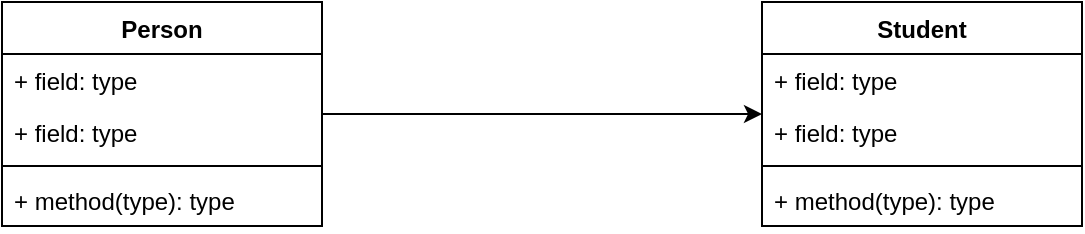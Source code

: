 <mxfile version="25.0.3">
  <diagram name="第 1 页" id="EaCTQeCG9otfXPfETA6u">
    <mxGraphModel dx="1065" dy="478" grid="1" gridSize="10" guides="1" tooltips="1" connect="1" arrows="1" fold="1" page="1" pageScale="1" pageWidth="827" pageHeight="1169" math="0" shadow="0">
      <root>
        <mxCell id="0" />
        <mxCell id="1" parent="0" />
        <mxCell id="OKhe3jmgz2209q3ZY0ul-19" value="" style="edgeStyle=orthogonalEdgeStyle;rounded=0;orthogonalLoop=1;jettySize=auto;html=1;" edge="1" parent="1" source="OKhe3jmgz2209q3ZY0ul-6" target="OKhe3jmgz2209q3ZY0ul-14">
          <mxGeometry relative="1" as="geometry" />
        </mxCell>
        <mxCell id="OKhe3jmgz2209q3ZY0ul-6" value="Person" style="swimlane;fontStyle=1;align=center;verticalAlign=top;childLayout=stackLayout;horizontal=1;startSize=26;horizontalStack=0;resizeParent=1;resizeParentMax=0;resizeLast=0;collapsible=1;marginBottom=0;whiteSpace=wrap;html=1;" vertex="1" parent="1">
          <mxGeometry x="60" y="70" width="160" height="112" as="geometry" />
        </mxCell>
        <mxCell id="OKhe3jmgz2209q3ZY0ul-7" value="+ field: type" style="text;strokeColor=none;fillColor=none;align=left;verticalAlign=top;spacingLeft=4;spacingRight=4;overflow=hidden;rotatable=0;points=[[0,0.5],[1,0.5]];portConstraint=eastwest;whiteSpace=wrap;html=1;" vertex="1" parent="OKhe3jmgz2209q3ZY0ul-6">
          <mxGeometry y="26" width="160" height="26" as="geometry" />
        </mxCell>
        <mxCell id="OKhe3jmgz2209q3ZY0ul-12" value="+ field: type" style="text;strokeColor=none;fillColor=none;align=left;verticalAlign=top;spacingLeft=4;spacingRight=4;overflow=hidden;rotatable=0;points=[[0,0.5],[1,0.5]];portConstraint=eastwest;whiteSpace=wrap;html=1;" vertex="1" parent="OKhe3jmgz2209q3ZY0ul-6">
          <mxGeometry y="52" width="160" height="26" as="geometry" />
        </mxCell>
        <mxCell id="OKhe3jmgz2209q3ZY0ul-8" value="" style="line;strokeWidth=1;fillColor=none;align=left;verticalAlign=middle;spacingTop=-1;spacingLeft=3;spacingRight=3;rotatable=0;labelPosition=right;points=[];portConstraint=eastwest;strokeColor=inherit;" vertex="1" parent="OKhe3jmgz2209q3ZY0ul-6">
          <mxGeometry y="78" width="160" height="8" as="geometry" />
        </mxCell>
        <mxCell id="OKhe3jmgz2209q3ZY0ul-9" value="+ method(type): type" style="text;strokeColor=none;fillColor=none;align=left;verticalAlign=top;spacingLeft=4;spacingRight=4;overflow=hidden;rotatable=0;points=[[0,0.5],[1,0.5]];portConstraint=eastwest;whiteSpace=wrap;html=1;" vertex="1" parent="OKhe3jmgz2209q3ZY0ul-6">
          <mxGeometry y="86" width="160" height="26" as="geometry" />
        </mxCell>
        <mxCell id="OKhe3jmgz2209q3ZY0ul-14" value="Student" style="swimlane;fontStyle=1;align=center;verticalAlign=top;childLayout=stackLayout;horizontal=1;startSize=26;horizontalStack=0;resizeParent=1;resizeParentMax=0;resizeLast=0;collapsible=1;marginBottom=0;whiteSpace=wrap;html=1;" vertex="1" parent="1">
          <mxGeometry x="440" y="70" width="160" height="112" as="geometry" />
        </mxCell>
        <mxCell id="OKhe3jmgz2209q3ZY0ul-15" value="+ field: type" style="text;strokeColor=none;fillColor=none;align=left;verticalAlign=top;spacingLeft=4;spacingRight=4;overflow=hidden;rotatable=0;points=[[0,0.5],[1,0.5]];portConstraint=eastwest;whiteSpace=wrap;html=1;" vertex="1" parent="OKhe3jmgz2209q3ZY0ul-14">
          <mxGeometry y="26" width="160" height="26" as="geometry" />
        </mxCell>
        <mxCell id="OKhe3jmgz2209q3ZY0ul-16" value="+ field: type" style="text;strokeColor=none;fillColor=none;align=left;verticalAlign=top;spacingLeft=4;spacingRight=4;overflow=hidden;rotatable=0;points=[[0,0.5],[1,0.5]];portConstraint=eastwest;whiteSpace=wrap;html=1;" vertex="1" parent="OKhe3jmgz2209q3ZY0ul-14">
          <mxGeometry y="52" width="160" height="26" as="geometry" />
        </mxCell>
        <mxCell id="OKhe3jmgz2209q3ZY0ul-17" value="" style="line;strokeWidth=1;fillColor=none;align=left;verticalAlign=middle;spacingTop=-1;spacingLeft=3;spacingRight=3;rotatable=0;labelPosition=right;points=[];portConstraint=eastwest;strokeColor=inherit;" vertex="1" parent="OKhe3jmgz2209q3ZY0ul-14">
          <mxGeometry y="78" width="160" height="8" as="geometry" />
        </mxCell>
        <mxCell id="OKhe3jmgz2209q3ZY0ul-18" value="+ method(type): type" style="text;strokeColor=none;fillColor=none;align=left;verticalAlign=top;spacingLeft=4;spacingRight=4;overflow=hidden;rotatable=0;points=[[0,0.5],[1,0.5]];portConstraint=eastwest;whiteSpace=wrap;html=1;" vertex="1" parent="OKhe3jmgz2209q3ZY0ul-14">
          <mxGeometry y="86" width="160" height="26" as="geometry" />
        </mxCell>
      </root>
    </mxGraphModel>
  </diagram>
</mxfile>
